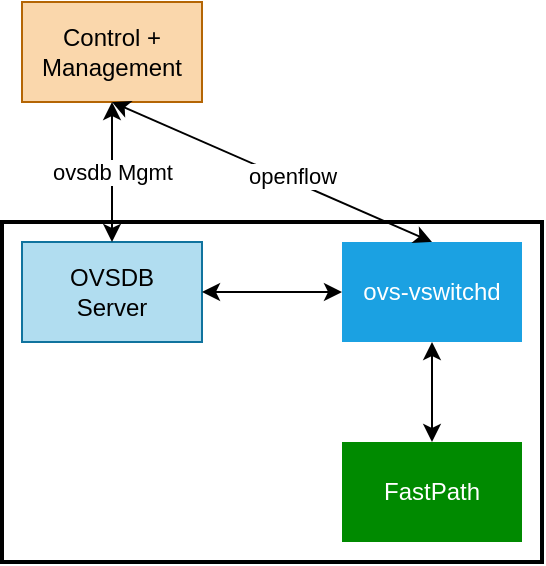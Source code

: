 <mxfile version="13.3.7" type="github">
  <diagram id="ixaS9MTYngWG3kurAhy0" name="Page-1">
    <mxGraphModel dx="1355" dy="753" grid="1" gridSize="10" guides="1" tooltips="1" connect="1" arrows="1" fold="1" page="1" pageScale="1" pageWidth="850" pageHeight="1100" math="0" shadow="0">
      <root>
        <mxCell id="0" />
        <mxCell id="1" parent="0" />
        <mxCell id="hqPiJGOK3Sg9qtm_yKtL-1" value="Control + Management" style="rounded=0;whiteSpace=wrap;html=1;fillColor=#fad7ac;strokeColor=#b46504;" vertex="1" parent="1">
          <mxGeometry x="200" y="120" width="90" height="50" as="geometry" />
        </mxCell>
        <mxCell id="hqPiJGOK3Sg9qtm_yKtL-2" value="OVSDB&lt;br&gt;Server" style="rounded=0;whiteSpace=wrap;html=1;fillColor=#b1ddf0;strokeColor=#10739e;" vertex="1" parent="1">
          <mxGeometry x="200" y="240" width="90" height="50" as="geometry" />
        </mxCell>
        <mxCell id="hqPiJGOK3Sg9qtm_yKtL-3" value="ovs-vswitchd" style="rounded=0;whiteSpace=wrap;html=1;fillColor=#1ba1e2;fontColor=#ffffff;strokeColor=none;" vertex="1" parent="1">
          <mxGeometry x="360" y="240" width="90" height="50" as="geometry" />
        </mxCell>
        <mxCell id="hqPiJGOK3Sg9qtm_yKtL-4" value="FastPath" style="rounded=0;whiteSpace=wrap;html=1;fillColor=#008a00;fontColor=#ffffff;strokeColor=none;" vertex="1" parent="1">
          <mxGeometry x="360" y="340" width="90" height="50" as="geometry" />
        </mxCell>
        <mxCell id="hqPiJGOK3Sg9qtm_yKtL-5" value="" style="rounded=0;whiteSpace=wrap;html=1;fillColor=none;strokeWidth=2;" vertex="1" parent="1">
          <mxGeometry x="190" y="230" width="270" height="170" as="geometry" />
        </mxCell>
        <mxCell id="hqPiJGOK3Sg9qtm_yKtL-6" value="" style="endArrow=classic;startArrow=classic;html=1;exitX=0.5;exitY=0;exitDx=0;exitDy=0;entryX=0.5;entryY=1;entryDx=0;entryDy=0;" edge="1" parent="1" source="hqPiJGOK3Sg9qtm_yKtL-4" target="hqPiJGOK3Sg9qtm_yKtL-3">
          <mxGeometry width="50" height="50" relative="1" as="geometry">
            <mxPoint x="560" y="370" as="sourcePoint" />
            <mxPoint x="712" y="90" as="targetPoint" />
          </mxGeometry>
        </mxCell>
        <mxCell id="hqPiJGOK3Sg9qtm_yKtL-7" value="" style="endArrow=classic;startArrow=classic;html=1;exitX=0;exitY=0.5;exitDx=0;exitDy=0;entryX=1;entryY=0.5;entryDx=0;entryDy=0;" edge="1" parent="1" source="hqPiJGOK3Sg9qtm_yKtL-3" target="hqPiJGOK3Sg9qtm_yKtL-2">
          <mxGeometry width="50" height="50" relative="1" as="geometry">
            <mxPoint x="415" y="350" as="sourcePoint" />
            <mxPoint x="415" y="300" as="targetPoint" />
          </mxGeometry>
        </mxCell>
        <mxCell id="hqPiJGOK3Sg9qtm_yKtL-8" value="ovsdb Mgmt" style="endArrow=classic;startArrow=classic;html=1;entryX=0.5;entryY=1;entryDx=0;entryDy=0;" edge="1" parent="1" source="hqPiJGOK3Sg9qtm_yKtL-2" target="hqPiJGOK3Sg9qtm_yKtL-1">
          <mxGeometry width="50" height="50" relative="1" as="geometry">
            <mxPoint x="520" y="410" as="sourcePoint" />
            <mxPoint x="570" y="360" as="targetPoint" />
          </mxGeometry>
        </mxCell>
        <mxCell id="hqPiJGOK3Sg9qtm_yKtL-9" value="" style="endArrow=classic;startArrow=classic;html=1;entryX=0.5;entryY=1;entryDx=0;entryDy=0;exitX=0.5;exitY=0;exitDx=0;exitDy=0;" edge="1" parent="1" source="hqPiJGOK3Sg9qtm_yKtL-3" target="hqPiJGOK3Sg9qtm_yKtL-1">
          <mxGeometry width="50" height="50" relative="1" as="geometry">
            <mxPoint x="255" y="250" as="sourcePoint" />
            <mxPoint x="255" y="180" as="targetPoint" />
          </mxGeometry>
        </mxCell>
        <mxCell id="hqPiJGOK3Sg9qtm_yKtL-10" value="openflow" style="edgeLabel;html=1;align=center;verticalAlign=middle;resizable=0;points=[];" vertex="1" connectable="0" parent="hqPiJGOK3Sg9qtm_yKtL-9">
          <mxGeometry x="-0.125" y="-3" relative="1" as="geometry">
            <mxPoint x="-1" as="offset" />
          </mxGeometry>
        </mxCell>
      </root>
    </mxGraphModel>
  </diagram>
</mxfile>

